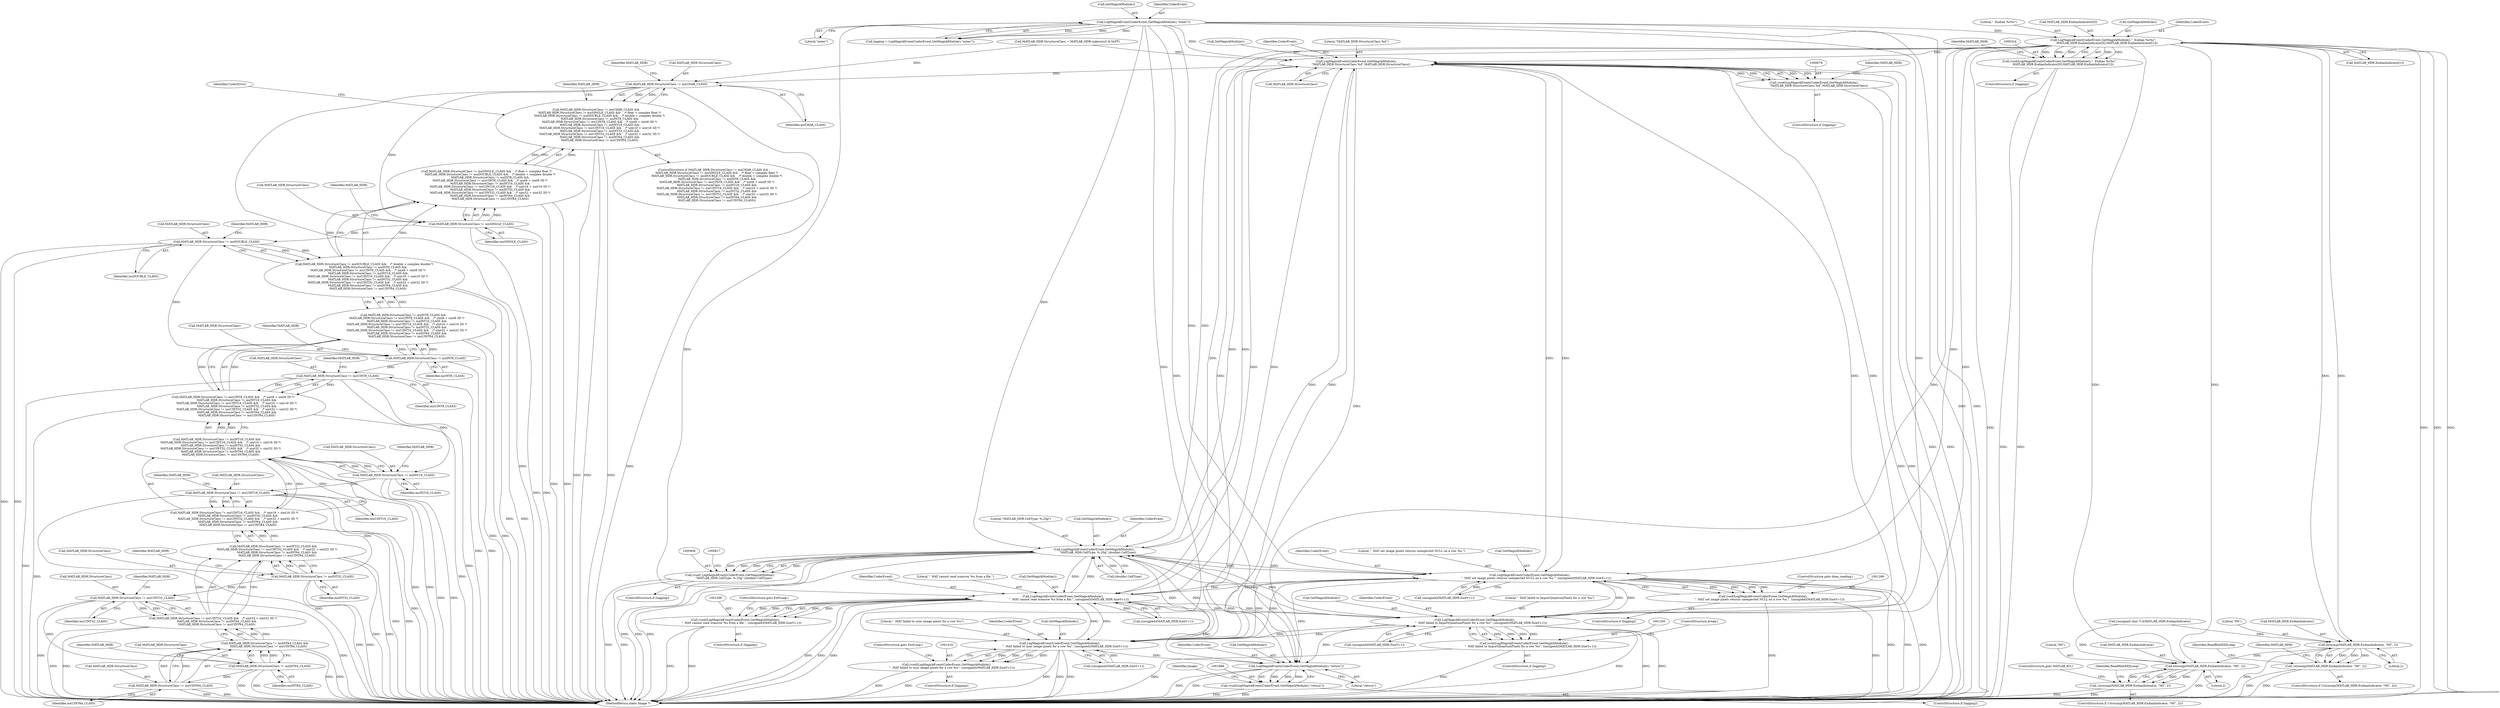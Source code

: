 digraph "0_ImageMagick_e5c063a1007506ba69e97a35effcdef944421c89@array" {
"1000325" [label="(Call,LogMagickEvent(CoderEvent,GetMagickModule(),\"  Endian %c%c\",\n        MATLAB_HDR.EndianIndicator[0],MATLAB_HDR.EndianIndicator[1]))"];
"1000222" [label="(Call,LogMagickEvent(CoderEvent,GetMagickModule(),\"enter\"))"];
"1000323" [label="(Call,(void)LogMagickEvent(CoderEvent,GetMagickModule(),\"  Endian %c%c\",\n        MATLAB_HDR.EndianIndicator[0],MATLAB_HDR.EndianIndicator[1]))"];
"1000341" [label="(Call,strncmp(MATLAB_HDR.EndianIndicator, \"IM\", 2))"];
"1000340" [label="(Call,!strncmp(MATLAB_HDR.EndianIndicator, \"IM\", 2))"];
"1000368" [label="(Call,strncmp(MATLAB_HDR.EndianIndicator, \"MI\", 2))"];
"1000367" [label="(Call,!strncmp(MATLAB_HDR.EndianIndicator, \"MI\", 2))"];
"1000679" [label="(Call,LogMagickEvent(CoderEvent,GetMagickModule(),\n          \"MATLAB_HDR.StructureClass %d\",MATLAB_HDR.StructureClass))"];
"1000677" [label="(Call,(void)LogMagickEvent(CoderEvent,GetMagickModule(),\n          \"MATLAB_HDR.StructureClass %d\",MATLAB_HDR.StructureClass))"];
"1000688" [label="(Call,MATLAB_HDR.StructureClass != mxCHAR_CLASS)"];
"1000687" [label="(Call,MATLAB_HDR.StructureClass != mxCHAR_CLASS &&\n        MATLAB_HDR.StructureClass != mxSINGLE_CLASS &&    /* float + complex float */\n        MATLAB_HDR.StructureClass != mxDOUBLE_CLASS &&    /* double + complex double */\n        MATLAB_HDR.StructureClass != mxINT8_CLASS &&\n        MATLAB_HDR.StructureClass != mxUINT8_CLASS &&    /* uint8 + uint8 3D */\n        MATLAB_HDR.StructureClass != mxINT16_CLASS &&\n        MATLAB_HDR.StructureClass != mxUINT16_CLASS &&    /* uint16 + uint16 3D */\n        MATLAB_HDR.StructureClass != mxINT32_CLASS &&\n        MATLAB_HDR.StructureClass != mxUINT32_CLASS &&    /* uint32 + uint32 3D */\n        MATLAB_HDR.StructureClass != mxINT64_CLASS &&\n        MATLAB_HDR.StructureClass != mxUINT64_CLASS)"];
"1000694" [label="(Call,MATLAB_HDR.StructureClass != mxSINGLE_CLASS)"];
"1000693" [label="(Call,MATLAB_HDR.StructureClass != mxSINGLE_CLASS &&    /* float + complex float */\n        MATLAB_HDR.StructureClass != mxDOUBLE_CLASS &&    /* double + complex double */\n        MATLAB_HDR.StructureClass != mxINT8_CLASS &&\n        MATLAB_HDR.StructureClass != mxUINT8_CLASS &&    /* uint8 + uint8 3D */\n        MATLAB_HDR.StructureClass != mxINT16_CLASS &&\n        MATLAB_HDR.StructureClass != mxUINT16_CLASS &&    /* uint16 + uint16 3D */\n        MATLAB_HDR.StructureClass != mxINT32_CLASS &&\n        MATLAB_HDR.StructureClass != mxUINT32_CLASS &&    /* uint32 + uint32 3D */\n        MATLAB_HDR.StructureClass != mxINT64_CLASS &&\n        MATLAB_HDR.StructureClass != mxUINT64_CLASS)"];
"1000700" [label="(Call,MATLAB_HDR.StructureClass != mxDOUBLE_CLASS)"];
"1000699" [label="(Call,MATLAB_HDR.StructureClass != mxDOUBLE_CLASS &&    /* double + complex double */\n        MATLAB_HDR.StructureClass != mxINT8_CLASS &&\n        MATLAB_HDR.StructureClass != mxUINT8_CLASS &&    /* uint8 + uint8 3D */\n        MATLAB_HDR.StructureClass != mxINT16_CLASS &&\n        MATLAB_HDR.StructureClass != mxUINT16_CLASS &&    /* uint16 + uint16 3D */\n        MATLAB_HDR.StructureClass != mxINT32_CLASS &&\n        MATLAB_HDR.StructureClass != mxUINT32_CLASS &&    /* uint32 + uint32 3D */\n        MATLAB_HDR.StructureClass != mxINT64_CLASS &&\n        MATLAB_HDR.StructureClass != mxUINT64_CLASS)"];
"1000706" [label="(Call,MATLAB_HDR.StructureClass != mxINT8_CLASS)"];
"1000705" [label="(Call,MATLAB_HDR.StructureClass != mxINT8_CLASS &&\n        MATLAB_HDR.StructureClass != mxUINT8_CLASS &&    /* uint8 + uint8 3D */\n        MATLAB_HDR.StructureClass != mxINT16_CLASS &&\n        MATLAB_HDR.StructureClass != mxUINT16_CLASS &&    /* uint16 + uint16 3D */\n        MATLAB_HDR.StructureClass != mxINT32_CLASS &&\n        MATLAB_HDR.StructureClass != mxUINT32_CLASS &&    /* uint32 + uint32 3D */\n        MATLAB_HDR.StructureClass != mxINT64_CLASS &&\n        MATLAB_HDR.StructureClass != mxUINT64_CLASS)"];
"1000712" [label="(Call,MATLAB_HDR.StructureClass != mxUINT8_CLASS)"];
"1000711" [label="(Call,MATLAB_HDR.StructureClass != mxUINT8_CLASS &&    /* uint8 + uint8 3D */\n        MATLAB_HDR.StructureClass != mxINT16_CLASS &&\n        MATLAB_HDR.StructureClass != mxUINT16_CLASS &&    /* uint16 + uint16 3D */\n        MATLAB_HDR.StructureClass != mxINT32_CLASS &&\n        MATLAB_HDR.StructureClass != mxUINT32_CLASS &&    /* uint32 + uint32 3D */\n        MATLAB_HDR.StructureClass != mxINT64_CLASS &&\n        MATLAB_HDR.StructureClass != mxUINT64_CLASS)"];
"1000718" [label="(Call,MATLAB_HDR.StructureClass != mxINT16_CLASS)"];
"1000717" [label="(Call,MATLAB_HDR.StructureClass != mxINT16_CLASS &&\n        MATLAB_HDR.StructureClass != mxUINT16_CLASS &&    /* uint16 + uint16 3D */\n        MATLAB_HDR.StructureClass != mxINT32_CLASS &&\n        MATLAB_HDR.StructureClass != mxUINT32_CLASS &&    /* uint32 + uint32 3D */\n        MATLAB_HDR.StructureClass != mxINT64_CLASS &&\n        MATLAB_HDR.StructureClass != mxUINT64_CLASS)"];
"1000724" [label="(Call,MATLAB_HDR.StructureClass != mxUINT16_CLASS)"];
"1000723" [label="(Call,MATLAB_HDR.StructureClass != mxUINT16_CLASS &&    /* uint16 + uint16 3D */\n        MATLAB_HDR.StructureClass != mxINT32_CLASS &&\n        MATLAB_HDR.StructureClass != mxUINT32_CLASS &&    /* uint32 + uint32 3D */\n        MATLAB_HDR.StructureClass != mxINT64_CLASS &&\n        MATLAB_HDR.StructureClass != mxUINT64_CLASS)"];
"1000730" [label="(Call,MATLAB_HDR.StructureClass != mxINT32_CLASS)"];
"1000729" [label="(Call,MATLAB_HDR.StructureClass != mxINT32_CLASS &&\n        MATLAB_HDR.StructureClass != mxUINT32_CLASS &&    /* uint32 + uint32 3D */\n        MATLAB_HDR.StructureClass != mxINT64_CLASS &&\n        MATLAB_HDR.StructureClass != mxUINT64_CLASS)"];
"1000736" [label="(Call,MATLAB_HDR.StructureClass != mxUINT32_CLASS)"];
"1000735" [label="(Call,MATLAB_HDR.StructureClass != mxUINT32_CLASS &&    /* uint32 + uint32 3D */\n        MATLAB_HDR.StructureClass != mxINT64_CLASS &&\n        MATLAB_HDR.StructureClass != mxUINT64_CLASS)"];
"1000742" [label="(Call,MATLAB_HDR.StructureClass != mxINT64_CLASS)"];
"1000741" [label="(Call,MATLAB_HDR.StructureClass != mxINT64_CLASS &&\n        MATLAB_HDR.StructureClass != mxUINT64_CLASS)"];
"1000747" [label="(Call,MATLAB_HDR.StructureClass != mxUINT64_CLASS)"];
"1000809" [label="(Call,LogMagickEvent(CoderEvent,GetMagickModule(),\n        \"MATLAB_HDR.CellType: %.20g\",(double) CellType))"];
"1000807" [label="(Call,(void) LogMagickEvent(CoderEvent,GetMagickModule(),\n        \"MATLAB_HDR.CellType: %.20g\",(double) CellType))"];
"1001267" [label="(Call,LogMagickEvent(CoderEvent,GetMagickModule(),\n              \"  MAT set image pixels returns unexpected NULL on a row %u.\", (unsigned)(MATLAB_HDR.SizeY-i-1)))"];
"1001265" [label="(Call,(void)LogMagickEvent(CoderEvent,GetMagickModule(),\n              \"  MAT set image pixels returns unexpected NULL on a row %u.\", (unsigned)(MATLAB_HDR.SizeY-i-1)))"];
"1001297" [label="(Call,LogMagickEvent(CoderEvent,GetMagickModule(),\n             \"  MAT cannot read scanrow %u from a file.\", (unsigned)(MATLAB_HDR.SizeY-i-1)))"];
"1001295" [label="(Call,(void)LogMagickEvent(CoderEvent,GetMagickModule(),\n             \"  MAT cannot read scanrow %u from a file.\", (unsigned)(MATLAB_HDR.SizeY-i-1)))"];
"1001351" [label="(Call,LogMagickEvent(CoderEvent,GetMagickModule(),\n              \"  MAT failed to ImportQuantumPixels for a row %u\", (unsigned)(MATLAB_HDR.SizeY-i-1)))"];
"1001349" [label="(Call,(void)LogMagickEvent(CoderEvent,GetMagickModule(),\n              \"  MAT failed to ImportQuantumPixels for a row %u\", (unsigned)(MATLAB_HDR.SizeY-i-1)))"];
"1001417" [label="(Call,LogMagickEvent(CoderEvent,GetMagickModule(),\n            \"  MAT failed to sync image pixels for a row %u\", (unsigned)(MATLAB_HDR.SizeY-i-1)))"];
"1001415" [label="(Call,(void)LogMagickEvent(CoderEvent,GetMagickModule(),\n            \"  MAT failed to sync image pixels for a row %u\", (unsigned)(MATLAB_HDR.SizeY-i-1)))"];
"1001889" [label="(Call,LogMagickEvent(CoderEvent,GetMagickModule(),\"return\"))"];
"1001887" [label="(Call,(void)LogMagickEvent(CoderEvent,GetMagickModule(),\"return\"))"];
"1000393" [label="(ControlStructure,goto MATLAB_KO;)"];
"1000696" [label="(Identifier,MATLAB_HDR)"];
"1000343" [label="(Identifier,MATLAB_HDR)"];
"1000683" [label="(Call,MATLAB_HDR.StructureClass)"];
"1000807" [label="(Call,(void) LogMagickEvent(CoderEvent,GetMagickModule(),\n        \"MATLAB_HDR.CellType: %.20g\",(double) CellType))"];
"1000323" [label="(Call,(void)LogMagickEvent(CoderEvent,GetMagickModule(),\"  Endian %c%c\",\n        MATLAB_HDR.EndianIndicator[0],MATLAB_HDR.EndianIndicator[1]))"];
"1001421" [label="(Call,(unsigned)(MATLAB_HDR.SizeY-i-1))"];
"1001353" [label="(Call,GetMagickModule())"];
"1000373" [label="(Literal,2)"];
"1001896" [label="(Identifier,image)"];
"1000811" [label="(Call,GetMagickModule())"];
"1000757" [label="(Identifier,MATLAB_HDR)"];
"1000340" [label="(Call,!strncmp(MATLAB_HDR.EndianIndicator, \"IM\", 2))"];
"1001415" [label="(Call,(void)LogMagickEvent(CoderEvent,GetMagickModule(),\n            \"  MAT failed to sync image pixels for a row %u\", (unsigned)(MATLAB_HDR.SizeY-i-1)))"];
"1000740" [label="(Identifier,mxUINT32_CLASS)"];
"1000726" [label="(Identifier,MATLAB_HDR)"];
"1000805" [label="(ControlStructure,if (logging))"];
"1000699" [label="(Call,MATLAB_HDR.StructureClass != mxDOUBLE_CLASS &&    /* double + complex double */\n        MATLAB_HDR.StructureClass != mxINT8_CLASS &&\n        MATLAB_HDR.StructureClass != mxUINT8_CLASS &&    /* uint8 + uint8 3D */\n        MATLAB_HDR.StructureClass != mxINT16_CLASS &&\n        MATLAB_HDR.StructureClass != mxUINT16_CLASS &&    /* uint16 + uint16 3D */\n        MATLAB_HDR.StructureClass != mxINT32_CLASS &&\n        MATLAB_HDR.StructureClass != mxUINT32_CLASS &&    /* uint32 + uint32 3D */\n        MATLAB_HDR.StructureClass != mxINT64_CLASS &&\n        MATLAB_HDR.StructureClass != mxUINT64_CLASS)"];
"1000369" [label="(Call,MATLAB_HDR.EndianIndicator)"];
"1000742" [label="(Call,MATLAB_HDR.StructureClass != mxINT64_CLASS)"];
"1000708" [label="(Identifier,MATLAB_HDR)"];
"1000311" [label="(Call,(unsigned char *) &MATLAB_HDR.EndianIndicator)"];
"1001301" [label="(Call,(unsigned)(MATLAB_HDR.SizeY-i-1))"];
"1000749" [label="(Identifier,MATLAB_HDR)"];
"1000686" [label="(ControlStructure,if (MATLAB_HDR.StructureClass != mxCHAR_CLASS &&\n        MATLAB_HDR.StructureClass != mxSINGLE_CLASS &&    /* float + complex float */\n        MATLAB_HDR.StructureClass != mxDOUBLE_CLASS &&    /* double + complex double */\n        MATLAB_HDR.StructureClass != mxINT8_CLASS &&\n        MATLAB_HDR.StructureClass != mxUINT8_CLASS &&    /* uint8 + uint8 3D */\n        MATLAB_HDR.StructureClass != mxINT16_CLASS &&\n        MATLAB_HDR.StructureClass != mxUINT16_CLASS &&    /* uint16 + uint16 3D */\n        MATLAB_HDR.StructureClass != mxINT32_CLASS &&\n        MATLAB_HDR.StructureClass != mxUINT32_CLASS &&    /* uint32 + uint32 3D */\n        MATLAB_HDR.StructureClass != mxINT64_CLASS &&\n        MATLAB_HDR.StructureClass != mxUINT64_CLASS))"];
"1001430" [label="(ControlStructure,goto ExitLoop;)"];
"1000328" [label="(Literal,\"  Endian %c%c\")"];
"1000367" [label="(Call,!strncmp(MATLAB_HDR.EndianIndicator, \"MI\", 2))"];
"1001271" [label="(Call,(unsigned)(MATLAB_HDR.SizeY-i-1))"];
"1000710" [label="(Identifier,mxINT8_CLASS)"];
"1000376" [label="(Identifier,ReadBlobXXXLong)"];
"1000723" [label="(Call,MATLAB_HDR.StructureClass != mxUINT16_CLASS &&    /* uint16 + uint16 3D */\n        MATLAB_HDR.StructureClass != mxINT32_CLASS &&\n        MATLAB_HDR.StructureClass != mxUINT32_CLASS &&    /* uint32 + uint32 3D */\n        MATLAB_HDR.StructureClass != mxINT64_CLASS &&\n        MATLAB_HDR.StructureClass != mxUINT64_CLASS)"];
"1001298" [label="(Identifier,CoderEvent)"];
"1000334" [label="(Call,MATLAB_HDR.EndianIndicator[1])"];
"1000224" [label="(Call,GetMagickModule())"];
"1001413" [label="(ControlStructure,if (logging))"];
"1000346" [label="(Literal,2)"];
"1000747" [label="(Call,MATLAB_HDR.StructureClass != mxUINT64_CLASS)"];
"1001352" [label="(Identifier,CoderEvent)"];
"1000688" [label="(Call,MATLAB_HDR.StructureClass != mxCHAR_CLASS)"];
"1001354" [label="(Literal,\"  MAT failed to ImportQuantumPixels for a row %u\")"];
"1000345" [label="(Literal,\"IM\")"];
"1001916" [label="(MethodReturn,static Image *)"];
"1001310" [label="(ControlStructure,goto ExitLoop;)"];
"1000690" [label="(Identifier,MATLAB_HDR)"];
"1000325" [label="(Call,LogMagickEvent(CoderEvent,GetMagickModule(),\"  Endian %c%c\",\n        MATLAB_HDR.EndianIndicator[0],MATLAB_HDR.EndianIndicator[1]))"];
"1000711" [label="(Call,MATLAB_HDR.StructureClass != mxUINT8_CLASS &&    /* uint8 + uint8 3D */\n        MATLAB_HDR.StructureClass != mxINT16_CLASS &&\n        MATLAB_HDR.StructureClass != mxUINT16_CLASS &&    /* uint16 + uint16 3D */\n        MATLAB_HDR.StructureClass != mxINT32_CLASS &&\n        MATLAB_HDR.StructureClass != mxUINT32_CLASS &&    /* uint32 + uint32 3D */\n        MATLAB_HDR.StructureClass != mxINT64_CLASS &&\n        MATLAB_HDR.StructureClass != mxUINT64_CLASS)"];
"1000700" [label="(Call,MATLAB_HDR.StructureClass != mxDOUBLE_CLASS)"];
"1001268" [label="(Identifier,CoderEvent)"];
"1000329" [label="(Call,MATLAB_HDR.EndianIndicator[0])"];
"1001892" [label="(Literal,\"return\")"];
"1000679" [label="(Call,LogMagickEvent(CoderEvent,GetMagickModule(),\n          \"MATLAB_HDR.StructureClass %d\",MATLAB_HDR.StructureClass))"];
"1000809" [label="(Call,LogMagickEvent(CoderEvent,GetMagickModule(),\n        \"MATLAB_HDR.CellType: %.20g\",(double) CellType))"];
"1000813" [label="(Call,(double) CellType)"];
"1001270" [label="(Literal,\"  MAT set image pixels returns unexpected NULL on a row %u.\")"];
"1000327" [label="(Call,GetMagickModule())"];
"1001885" [label="(ControlStructure,if (logging))"];
"1001297" [label="(Call,LogMagickEvent(CoderEvent,GetMagickModule(),\n             \"  MAT cannot read scanrow %u from a file.\", (unsigned)(MATLAB_HDR.SizeY-i-1)))"];
"1001300" [label="(Literal,\"  MAT cannot read scanrow %u from a file.\")"];
"1000718" [label="(Call,MATLAB_HDR.StructureClass != mxINT16_CLASS)"];
"1000689" [label="(Call,MATLAB_HDR.StructureClass)"];
"1001293" [label="(ControlStructure,if (logging))"];
"1000225" [label="(Literal,\"enter\")"];
"1000714" [label="(Identifier,MATLAB_HDR)"];
"1001890" [label="(Identifier,CoderEvent)"];
"1000707" [label="(Call,MATLAB_HDR.StructureClass)"];
"1000720" [label="(Identifier,MATLAB_HDR)"];
"1000741" [label="(Call,MATLAB_HDR.StructureClass != mxINT64_CLASS &&\n        MATLAB_HDR.StructureClass != mxUINT64_CLASS)"];
"1001347" [label="(ControlStructure,if (logging))"];
"1000342" [label="(Call,MATLAB_HDR.EndianIndicator)"];
"1000712" [label="(Call,MATLAB_HDR.StructureClass != mxUINT8_CLASS)"];
"1000753" [label="(Identifier,CoderError)"];
"1000735" [label="(Call,MATLAB_HDR.StructureClass != mxUINT32_CLASS &&    /* uint32 + uint32 3D */\n        MATLAB_HDR.StructureClass != mxINT64_CLASS &&\n        MATLAB_HDR.StructureClass != mxUINT64_CLASS)"];
"1000223" [label="(Identifier,CoderEvent)"];
"1001269" [label="(Call,GetMagickModule())"];
"1000339" [label="(ControlStructure,if (!strncmp(MATLAB_HDR.EndianIndicator, \"IM\", 2)))"];
"1000722" [label="(Identifier,mxINT16_CLASS)"];
"1001420" [label="(Literal,\"  MAT failed to sync image pixels for a row %u\")"];
"1000695" [label="(Call,MATLAB_HDR.StructureClass)"];
"1000675" [label="(ControlStructure,if (logging))"];
"1001418" [label="(Identifier,CoderEvent)"];
"1000738" [label="(Identifier,MATLAB_HDR)"];
"1001364" [label="(ControlStructure,break;)"];
"1001887" [label="(Call,(void)LogMagickEvent(CoderEvent,GetMagickModule(),\"return\"))"];
"1000694" [label="(Call,MATLAB_HDR.StructureClass != mxSINGLE_CLASS)"];
"1000698" [label="(Identifier,mxSINGLE_CLASS)"];
"1000368" [label="(Call,strncmp(MATLAB_HDR.EndianIndicator, \"MI\", 2))"];
"1000341" [label="(Call,strncmp(MATLAB_HDR.EndianIndicator, \"IM\", 2))"];
"1000810" [label="(Identifier,CoderEvent)"];
"1001419" [label="(Call,GetMagickModule())"];
"1000682" [label="(Literal,\"MATLAB_HDR.StructureClass %d\")"];
"1000321" [label="(ControlStructure,if (logging))"];
"1000725" [label="(Call,MATLAB_HDR.StructureClass)"];
"1000349" [label="(Identifier,ReadBlobXXXLong)"];
"1000748" [label="(Call,MATLAB_HDR.StructureClass)"];
"1000713" [label="(Call,MATLAB_HDR.StructureClass)"];
"1000692" [label="(Identifier,mxCHAR_CLASS)"];
"1000677" [label="(Call,(void)LogMagickEvent(CoderEvent,GetMagickModule(),\n          \"MATLAB_HDR.StructureClass %d\",MATLAB_HDR.StructureClass))"];
"1000729" [label="(Call,MATLAB_HDR.StructureClass != mxINT32_CLASS &&\n        MATLAB_HDR.StructureClass != mxUINT32_CLASS &&    /* uint32 + uint32 3D */\n        MATLAB_HDR.StructureClass != mxINT64_CLASS &&\n        MATLAB_HDR.StructureClass != mxUINT64_CLASS)"];
"1001351" [label="(Call,LogMagickEvent(CoderEvent,GetMagickModule(),\n              \"  MAT failed to ImportQuantumPixels for a row %u\", (unsigned)(MATLAB_HDR.SizeY-i-1)))"];
"1000730" [label="(Call,MATLAB_HDR.StructureClass != mxINT32_CLASS)"];
"1000812" [label="(Literal,\"MATLAB_HDR.CellType: %.20g\")"];
"1000743" [label="(Call,MATLAB_HDR.StructureClass)"];
"1000535" [label="(Call,MATLAB_HDR.StructureClass = MATLAB_HDR.unknown5 & 0xFF)"];
"1000701" [label="(Call,MATLAB_HDR.StructureClass)"];
"1000693" [label="(Call,MATLAB_HDR.StructureClass != mxSINGLE_CLASS &&    /* float + complex float */\n        MATLAB_HDR.StructureClass != mxDOUBLE_CLASS &&    /* double + complex double */\n        MATLAB_HDR.StructureClass != mxINT8_CLASS &&\n        MATLAB_HDR.StructureClass != mxUINT8_CLASS &&    /* uint8 + uint8 3D */\n        MATLAB_HDR.StructureClass != mxINT16_CLASS &&\n        MATLAB_HDR.StructureClass != mxUINT16_CLASS &&    /* uint16 + uint16 3D */\n        MATLAB_HDR.StructureClass != mxINT32_CLASS &&\n        MATLAB_HDR.StructureClass != mxUINT32_CLASS &&    /* uint32 + uint32 3D */\n        MATLAB_HDR.StructureClass != mxINT64_CLASS &&\n        MATLAB_HDR.StructureClass != mxUINT64_CLASS)"];
"1000717" [label="(Call,MATLAB_HDR.StructureClass != mxINT16_CLASS &&\n        MATLAB_HDR.StructureClass != mxUINT16_CLASS &&    /* uint16 + uint16 3D */\n        MATLAB_HDR.StructureClass != mxINT32_CLASS &&\n        MATLAB_HDR.StructureClass != mxUINT32_CLASS &&    /* uint32 + uint32 3D */\n        MATLAB_HDR.StructureClass != mxINT64_CLASS &&\n        MATLAB_HDR.StructureClass != mxUINT64_CLASS)"];
"1000681" [label="(Call,GetMagickModule())"];
"1001263" [label="(ControlStructure,if (logging))"];
"1000366" [label="(ControlStructure,if (!strncmp(MATLAB_HDR.EndianIndicator, \"MI\", 2)))"];
"1000716" [label="(Identifier,mxUINT8_CLASS)"];
"1000372" [label="(Literal,\"MI\")"];
"1000734" [label="(Identifier,mxINT32_CLASS)"];
"1000220" [label="(Call,logging = LogMagickEvent(CoderEvent,GetMagickModule(),\"enter\"))"];
"1000702" [label="(Identifier,MATLAB_HDR)"];
"1001889" [label="(Call,LogMagickEvent(CoderEvent,GetMagickModule(),\"return\"))"];
"1000719" [label="(Call,MATLAB_HDR.StructureClass)"];
"1001349" [label="(Call,(void)LogMagickEvent(CoderEvent,GetMagickModule(),\n              \"  MAT failed to ImportQuantumPixels for a row %u\", (unsigned)(MATLAB_HDR.SizeY-i-1)))"];
"1001355" [label="(Call,(unsigned)(MATLAB_HDR.SizeY-i-1))"];
"1000737" [label="(Call,MATLAB_HDR.StructureClass)"];
"1000731" [label="(Call,MATLAB_HDR.StructureClass)"];
"1001299" [label="(Call,GetMagickModule())"];
"1000736" [label="(Call,MATLAB_HDR.StructureClass != mxUINT32_CLASS)"];
"1000680" [label="(Identifier,CoderEvent)"];
"1000744" [label="(Identifier,MATLAB_HDR)"];
"1001265" [label="(Call,(void)LogMagickEvent(CoderEvent,GetMagickModule(),\n              \"  MAT set image pixels returns unexpected NULL on a row %u.\", (unsigned)(MATLAB_HDR.SizeY-i-1)))"];
"1000370" [label="(Identifier,MATLAB_HDR)"];
"1001280" [label="(ControlStructure,goto done_reading;)"];
"1001267" [label="(Call,LogMagickEvent(CoderEvent,GetMagickModule(),\n              \"  MAT set image pixels returns unexpected NULL on a row %u.\", (unsigned)(MATLAB_HDR.SizeY-i-1)))"];
"1000706" [label="(Call,MATLAB_HDR.StructureClass != mxINT8_CLASS)"];
"1000724" [label="(Call,MATLAB_HDR.StructureClass != mxUINT16_CLASS)"];
"1000751" [label="(Identifier,mxUINT64_CLASS)"];
"1001417" [label="(Call,LogMagickEvent(CoderEvent,GetMagickModule(),\n            \"  MAT failed to sync image pixels for a row %u\", (unsigned)(MATLAB_HDR.SizeY-i-1)))"];
"1000746" [label="(Identifier,mxINT64_CLASS)"];
"1000704" [label="(Identifier,mxDOUBLE_CLASS)"];
"1000705" [label="(Call,MATLAB_HDR.StructureClass != mxINT8_CLASS &&\n        MATLAB_HDR.StructureClass != mxUINT8_CLASS &&    /* uint8 + uint8 3D */\n        MATLAB_HDR.StructureClass != mxINT16_CLASS &&\n        MATLAB_HDR.StructureClass != mxUINT16_CLASS &&    /* uint16 + uint16 3D */\n        MATLAB_HDR.StructureClass != mxINT32_CLASS &&\n        MATLAB_HDR.StructureClass != mxUINT32_CLASS &&    /* uint32 + uint32 3D */\n        MATLAB_HDR.StructureClass != mxINT64_CLASS &&\n        MATLAB_HDR.StructureClass != mxUINT64_CLASS)"];
"1001891" [label="(Call,GetMagickModule())"];
"1000728" [label="(Identifier,mxUINT16_CLASS)"];
"1000732" [label="(Identifier,MATLAB_HDR)"];
"1001295" [label="(Call,(void)LogMagickEvent(CoderEvent,GetMagickModule(),\n             \"  MAT cannot read scanrow %u from a file.\", (unsigned)(MATLAB_HDR.SizeY-i-1)))"];
"1000687" [label="(Call,MATLAB_HDR.StructureClass != mxCHAR_CLASS &&\n        MATLAB_HDR.StructureClass != mxSINGLE_CLASS &&    /* float + complex float */\n        MATLAB_HDR.StructureClass != mxDOUBLE_CLASS &&    /* double + complex double */\n        MATLAB_HDR.StructureClass != mxINT8_CLASS &&\n        MATLAB_HDR.StructureClass != mxUINT8_CLASS &&    /* uint8 + uint8 3D */\n        MATLAB_HDR.StructureClass != mxINT16_CLASS &&\n        MATLAB_HDR.StructureClass != mxUINT16_CLASS &&    /* uint16 + uint16 3D */\n        MATLAB_HDR.StructureClass != mxINT32_CLASS &&\n        MATLAB_HDR.StructureClass != mxUINT32_CLASS &&    /* uint32 + uint32 3D */\n        MATLAB_HDR.StructureClass != mxINT64_CLASS &&\n        MATLAB_HDR.StructureClass != mxUINT64_CLASS)"];
"1000222" [label="(Call,LogMagickEvent(CoderEvent,GetMagickModule(),\"enter\"))"];
"1000326" [label="(Identifier,CoderEvent)"];
"1000325" -> "1000323"  [label="AST: "];
"1000325" -> "1000334"  [label="CFG: "];
"1000326" -> "1000325"  [label="AST: "];
"1000327" -> "1000325"  [label="AST: "];
"1000328" -> "1000325"  [label="AST: "];
"1000329" -> "1000325"  [label="AST: "];
"1000334" -> "1000325"  [label="AST: "];
"1000323" -> "1000325"  [label="CFG: "];
"1000325" -> "1001916"  [label="DDG: "];
"1000325" -> "1001916"  [label="DDG: "];
"1000325" -> "1001916"  [label="DDG: "];
"1000325" -> "1001916"  [label="DDG: "];
"1000325" -> "1000323"  [label="DDG: "];
"1000325" -> "1000323"  [label="DDG: "];
"1000325" -> "1000323"  [label="DDG: "];
"1000325" -> "1000323"  [label="DDG: "];
"1000325" -> "1000323"  [label="DDG: "];
"1000222" -> "1000325"  [label="DDG: "];
"1000325" -> "1000341"  [label="DDG: "];
"1000325" -> "1000341"  [label="DDG: "];
"1000325" -> "1000368"  [label="DDG: "];
"1000325" -> "1000368"  [label="DDG: "];
"1000325" -> "1000679"  [label="DDG: "];
"1000325" -> "1000809"  [label="DDG: "];
"1000325" -> "1001267"  [label="DDG: "];
"1000325" -> "1001297"  [label="DDG: "];
"1000325" -> "1001351"  [label="DDG: "];
"1000325" -> "1001417"  [label="DDG: "];
"1000325" -> "1001889"  [label="DDG: "];
"1000222" -> "1000220"  [label="AST: "];
"1000222" -> "1000225"  [label="CFG: "];
"1000223" -> "1000222"  [label="AST: "];
"1000224" -> "1000222"  [label="AST: "];
"1000225" -> "1000222"  [label="AST: "];
"1000220" -> "1000222"  [label="CFG: "];
"1000222" -> "1001916"  [label="DDG: "];
"1000222" -> "1001916"  [label="DDG: "];
"1000222" -> "1000220"  [label="DDG: "];
"1000222" -> "1000220"  [label="DDG: "];
"1000222" -> "1000220"  [label="DDG: "];
"1000222" -> "1000679"  [label="DDG: "];
"1000222" -> "1000809"  [label="DDG: "];
"1000222" -> "1001267"  [label="DDG: "];
"1000222" -> "1001297"  [label="DDG: "];
"1000222" -> "1001351"  [label="DDG: "];
"1000222" -> "1001417"  [label="DDG: "];
"1000222" -> "1001889"  [label="DDG: "];
"1000323" -> "1000321"  [label="AST: "];
"1000324" -> "1000323"  [label="AST: "];
"1000343" -> "1000323"  [label="CFG: "];
"1000323" -> "1001916"  [label="DDG: "];
"1000323" -> "1001916"  [label="DDG: "];
"1000341" -> "1000340"  [label="AST: "];
"1000341" -> "1000346"  [label="CFG: "];
"1000342" -> "1000341"  [label="AST: "];
"1000345" -> "1000341"  [label="AST: "];
"1000346" -> "1000341"  [label="AST: "];
"1000340" -> "1000341"  [label="CFG: "];
"1000341" -> "1001916"  [label="DDG: "];
"1000341" -> "1000340"  [label="DDG: "];
"1000341" -> "1000340"  [label="DDG: "];
"1000341" -> "1000340"  [label="DDG: "];
"1000311" -> "1000341"  [label="DDG: "];
"1000341" -> "1000368"  [label="DDG: "];
"1000340" -> "1000339"  [label="AST: "];
"1000349" -> "1000340"  [label="CFG: "];
"1000370" -> "1000340"  [label="CFG: "];
"1000340" -> "1001916"  [label="DDG: "];
"1000340" -> "1001916"  [label="DDG: "];
"1000368" -> "1000367"  [label="AST: "];
"1000368" -> "1000373"  [label="CFG: "];
"1000369" -> "1000368"  [label="AST: "];
"1000372" -> "1000368"  [label="AST: "];
"1000373" -> "1000368"  [label="AST: "];
"1000367" -> "1000368"  [label="CFG: "];
"1000368" -> "1001916"  [label="DDG: "];
"1000368" -> "1000367"  [label="DDG: "];
"1000368" -> "1000367"  [label="DDG: "];
"1000368" -> "1000367"  [label="DDG: "];
"1000311" -> "1000368"  [label="DDG: "];
"1000367" -> "1000366"  [label="AST: "];
"1000376" -> "1000367"  [label="CFG: "];
"1000393" -> "1000367"  [label="CFG: "];
"1000367" -> "1001916"  [label="DDG: "];
"1000367" -> "1001916"  [label="DDG: "];
"1000679" -> "1000677"  [label="AST: "];
"1000679" -> "1000683"  [label="CFG: "];
"1000680" -> "1000679"  [label="AST: "];
"1000681" -> "1000679"  [label="AST: "];
"1000682" -> "1000679"  [label="AST: "];
"1000683" -> "1000679"  [label="AST: "];
"1000677" -> "1000679"  [label="CFG: "];
"1000679" -> "1001916"  [label="DDG: "];
"1000679" -> "1001916"  [label="DDG: "];
"1000679" -> "1000677"  [label="DDG: "];
"1000679" -> "1000677"  [label="DDG: "];
"1000679" -> "1000677"  [label="DDG: "];
"1000679" -> "1000677"  [label="DDG: "];
"1001267" -> "1000679"  [label="DDG: "];
"1001417" -> "1000679"  [label="DDG: "];
"1001351" -> "1000679"  [label="DDG: "];
"1001297" -> "1000679"  [label="DDG: "];
"1000809" -> "1000679"  [label="DDG: "];
"1000535" -> "1000679"  [label="DDG: "];
"1000679" -> "1000688"  [label="DDG: "];
"1000679" -> "1000809"  [label="DDG: "];
"1000679" -> "1001267"  [label="DDG: "];
"1000679" -> "1001297"  [label="DDG: "];
"1000679" -> "1001351"  [label="DDG: "];
"1000679" -> "1001417"  [label="DDG: "];
"1000679" -> "1001889"  [label="DDG: "];
"1000677" -> "1000675"  [label="AST: "];
"1000678" -> "1000677"  [label="AST: "];
"1000690" -> "1000677"  [label="CFG: "];
"1000677" -> "1001916"  [label="DDG: "];
"1000677" -> "1001916"  [label="DDG: "];
"1000688" -> "1000687"  [label="AST: "];
"1000688" -> "1000692"  [label="CFG: "];
"1000689" -> "1000688"  [label="AST: "];
"1000692" -> "1000688"  [label="AST: "];
"1000696" -> "1000688"  [label="CFG: "];
"1000687" -> "1000688"  [label="CFG: "];
"1000688" -> "1001916"  [label="DDG: "];
"1000688" -> "1001916"  [label="DDG: "];
"1000688" -> "1000687"  [label="DDG: "];
"1000688" -> "1000687"  [label="DDG: "];
"1000535" -> "1000688"  [label="DDG: "];
"1000688" -> "1000694"  [label="DDG: "];
"1000687" -> "1000686"  [label="AST: "];
"1000687" -> "1000693"  [label="CFG: "];
"1000693" -> "1000687"  [label="AST: "];
"1000753" -> "1000687"  [label="CFG: "];
"1000757" -> "1000687"  [label="CFG: "];
"1000687" -> "1001916"  [label="DDG: "];
"1000687" -> "1001916"  [label="DDG: "];
"1000687" -> "1001916"  [label="DDG: "];
"1000693" -> "1000687"  [label="DDG: "];
"1000693" -> "1000687"  [label="DDG: "];
"1000694" -> "1000693"  [label="AST: "];
"1000694" -> "1000698"  [label="CFG: "];
"1000695" -> "1000694"  [label="AST: "];
"1000698" -> "1000694"  [label="AST: "];
"1000702" -> "1000694"  [label="CFG: "];
"1000693" -> "1000694"  [label="CFG: "];
"1000694" -> "1001916"  [label="DDG: "];
"1000694" -> "1001916"  [label="DDG: "];
"1000694" -> "1000693"  [label="DDG: "];
"1000694" -> "1000693"  [label="DDG: "];
"1000694" -> "1000700"  [label="DDG: "];
"1000693" -> "1000699"  [label="CFG: "];
"1000699" -> "1000693"  [label="AST: "];
"1000693" -> "1001916"  [label="DDG: "];
"1000693" -> "1001916"  [label="DDG: "];
"1000699" -> "1000693"  [label="DDG: "];
"1000699" -> "1000693"  [label="DDG: "];
"1000700" -> "1000699"  [label="AST: "];
"1000700" -> "1000704"  [label="CFG: "];
"1000701" -> "1000700"  [label="AST: "];
"1000704" -> "1000700"  [label="AST: "];
"1000708" -> "1000700"  [label="CFG: "];
"1000699" -> "1000700"  [label="CFG: "];
"1000700" -> "1001916"  [label="DDG: "];
"1000700" -> "1001916"  [label="DDG: "];
"1000700" -> "1000699"  [label="DDG: "];
"1000700" -> "1000699"  [label="DDG: "];
"1000700" -> "1000706"  [label="DDG: "];
"1000699" -> "1000705"  [label="CFG: "];
"1000705" -> "1000699"  [label="AST: "];
"1000699" -> "1001916"  [label="DDG: "];
"1000699" -> "1001916"  [label="DDG: "];
"1000705" -> "1000699"  [label="DDG: "];
"1000705" -> "1000699"  [label="DDG: "];
"1000706" -> "1000705"  [label="AST: "];
"1000706" -> "1000710"  [label="CFG: "];
"1000707" -> "1000706"  [label="AST: "];
"1000710" -> "1000706"  [label="AST: "];
"1000714" -> "1000706"  [label="CFG: "];
"1000705" -> "1000706"  [label="CFG: "];
"1000706" -> "1001916"  [label="DDG: "];
"1000706" -> "1001916"  [label="DDG: "];
"1000706" -> "1000705"  [label="DDG: "];
"1000706" -> "1000705"  [label="DDG: "];
"1000706" -> "1000712"  [label="DDG: "];
"1000705" -> "1000711"  [label="CFG: "];
"1000711" -> "1000705"  [label="AST: "];
"1000705" -> "1001916"  [label="DDG: "];
"1000705" -> "1001916"  [label="DDG: "];
"1000711" -> "1000705"  [label="DDG: "];
"1000711" -> "1000705"  [label="DDG: "];
"1000712" -> "1000711"  [label="AST: "];
"1000712" -> "1000716"  [label="CFG: "];
"1000713" -> "1000712"  [label="AST: "];
"1000716" -> "1000712"  [label="AST: "];
"1000720" -> "1000712"  [label="CFG: "];
"1000711" -> "1000712"  [label="CFG: "];
"1000712" -> "1001916"  [label="DDG: "];
"1000712" -> "1001916"  [label="DDG: "];
"1000712" -> "1000711"  [label="DDG: "];
"1000712" -> "1000711"  [label="DDG: "];
"1000712" -> "1000718"  [label="DDG: "];
"1000711" -> "1000717"  [label="CFG: "];
"1000717" -> "1000711"  [label="AST: "];
"1000711" -> "1001916"  [label="DDG: "];
"1000711" -> "1001916"  [label="DDG: "];
"1000717" -> "1000711"  [label="DDG: "];
"1000717" -> "1000711"  [label="DDG: "];
"1000718" -> "1000717"  [label="AST: "];
"1000718" -> "1000722"  [label="CFG: "];
"1000719" -> "1000718"  [label="AST: "];
"1000722" -> "1000718"  [label="AST: "];
"1000726" -> "1000718"  [label="CFG: "];
"1000717" -> "1000718"  [label="CFG: "];
"1000718" -> "1001916"  [label="DDG: "];
"1000718" -> "1001916"  [label="DDG: "];
"1000718" -> "1000717"  [label="DDG: "];
"1000718" -> "1000717"  [label="DDG: "];
"1000718" -> "1000724"  [label="DDG: "];
"1000717" -> "1000723"  [label="CFG: "];
"1000723" -> "1000717"  [label="AST: "];
"1000717" -> "1001916"  [label="DDG: "];
"1000717" -> "1001916"  [label="DDG: "];
"1000723" -> "1000717"  [label="DDG: "];
"1000723" -> "1000717"  [label="DDG: "];
"1000724" -> "1000723"  [label="AST: "];
"1000724" -> "1000728"  [label="CFG: "];
"1000725" -> "1000724"  [label="AST: "];
"1000728" -> "1000724"  [label="AST: "];
"1000732" -> "1000724"  [label="CFG: "];
"1000723" -> "1000724"  [label="CFG: "];
"1000724" -> "1001916"  [label="DDG: "];
"1000724" -> "1001916"  [label="DDG: "];
"1000724" -> "1000723"  [label="DDG: "];
"1000724" -> "1000723"  [label="DDG: "];
"1000724" -> "1000730"  [label="DDG: "];
"1000723" -> "1000729"  [label="CFG: "];
"1000729" -> "1000723"  [label="AST: "];
"1000723" -> "1001916"  [label="DDG: "];
"1000723" -> "1001916"  [label="DDG: "];
"1000729" -> "1000723"  [label="DDG: "];
"1000729" -> "1000723"  [label="DDG: "];
"1000730" -> "1000729"  [label="AST: "];
"1000730" -> "1000734"  [label="CFG: "];
"1000731" -> "1000730"  [label="AST: "];
"1000734" -> "1000730"  [label="AST: "];
"1000738" -> "1000730"  [label="CFG: "];
"1000729" -> "1000730"  [label="CFG: "];
"1000730" -> "1001916"  [label="DDG: "];
"1000730" -> "1001916"  [label="DDG: "];
"1000730" -> "1000729"  [label="DDG: "];
"1000730" -> "1000729"  [label="DDG: "];
"1000730" -> "1000736"  [label="DDG: "];
"1000729" -> "1000735"  [label="CFG: "];
"1000735" -> "1000729"  [label="AST: "];
"1000729" -> "1001916"  [label="DDG: "];
"1000729" -> "1001916"  [label="DDG: "];
"1000735" -> "1000729"  [label="DDG: "];
"1000735" -> "1000729"  [label="DDG: "];
"1000736" -> "1000735"  [label="AST: "];
"1000736" -> "1000740"  [label="CFG: "];
"1000737" -> "1000736"  [label="AST: "];
"1000740" -> "1000736"  [label="AST: "];
"1000744" -> "1000736"  [label="CFG: "];
"1000735" -> "1000736"  [label="CFG: "];
"1000736" -> "1001916"  [label="DDG: "];
"1000736" -> "1001916"  [label="DDG: "];
"1000736" -> "1000735"  [label="DDG: "];
"1000736" -> "1000735"  [label="DDG: "];
"1000736" -> "1000742"  [label="DDG: "];
"1000735" -> "1000741"  [label="CFG: "];
"1000741" -> "1000735"  [label="AST: "];
"1000735" -> "1001916"  [label="DDG: "];
"1000735" -> "1001916"  [label="DDG: "];
"1000741" -> "1000735"  [label="DDG: "];
"1000741" -> "1000735"  [label="DDG: "];
"1000742" -> "1000741"  [label="AST: "];
"1000742" -> "1000746"  [label="CFG: "];
"1000743" -> "1000742"  [label="AST: "];
"1000746" -> "1000742"  [label="AST: "];
"1000749" -> "1000742"  [label="CFG: "];
"1000741" -> "1000742"  [label="CFG: "];
"1000742" -> "1001916"  [label="DDG: "];
"1000742" -> "1001916"  [label="DDG: "];
"1000742" -> "1000741"  [label="DDG: "];
"1000742" -> "1000741"  [label="DDG: "];
"1000742" -> "1000747"  [label="DDG: "];
"1000741" -> "1000747"  [label="CFG: "];
"1000747" -> "1000741"  [label="AST: "];
"1000741" -> "1001916"  [label="DDG: "];
"1000741" -> "1001916"  [label="DDG: "];
"1000747" -> "1000741"  [label="DDG: "];
"1000747" -> "1000741"  [label="DDG: "];
"1000747" -> "1000751"  [label="CFG: "];
"1000748" -> "1000747"  [label="AST: "];
"1000751" -> "1000747"  [label="AST: "];
"1000747" -> "1001916"  [label="DDG: "];
"1000747" -> "1001916"  [label="DDG: "];
"1000809" -> "1000807"  [label="AST: "];
"1000809" -> "1000813"  [label="CFG: "];
"1000810" -> "1000809"  [label="AST: "];
"1000811" -> "1000809"  [label="AST: "];
"1000812" -> "1000809"  [label="AST: "];
"1000813" -> "1000809"  [label="AST: "];
"1000807" -> "1000809"  [label="CFG: "];
"1000809" -> "1001916"  [label="DDG: "];
"1000809" -> "1001916"  [label="DDG: "];
"1000809" -> "1001916"  [label="DDG: "];
"1000809" -> "1000807"  [label="DDG: "];
"1000809" -> "1000807"  [label="DDG: "];
"1000809" -> "1000807"  [label="DDG: "];
"1000809" -> "1000807"  [label="DDG: "];
"1001267" -> "1000809"  [label="DDG: "];
"1001417" -> "1000809"  [label="DDG: "];
"1001351" -> "1000809"  [label="DDG: "];
"1001297" -> "1000809"  [label="DDG: "];
"1000813" -> "1000809"  [label="DDG: "];
"1000809" -> "1001267"  [label="DDG: "];
"1000809" -> "1001297"  [label="DDG: "];
"1000809" -> "1001351"  [label="DDG: "];
"1000809" -> "1001417"  [label="DDG: "];
"1000809" -> "1001889"  [label="DDG: "];
"1000807" -> "1000805"  [label="AST: "];
"1000808" -> "1000807"  [label="AST: "];
"1000817" -> "1000807"  [label="CFG: "];
"1000807" -> "1001916"  [label="DDG: "];
"1000807" -> "1001916"  [label="DDG: "];
"1001267" -> "1001265"  [label="AST: "];
"1001267" -> "1001271"  [label="CFG: "];
"1001268" -> "1001267"  [label="AST: "];
"1001269" -> "1001267"  [label="AST: "];
"1001270" -> "1001267"  [label="AST: "];
"1001271" -> "1001267"  [label="AST: "];
"1001265" -> "1001267"  [label="CFG: "];
"1001267" -> "1001916"  [label="DDG: "];
"1001267" -> "1001916"  [label="DDG: "];
"1001267" -> "1001916"  [label="DDG: "];
"1001267" -> "1001265"  [label="DDG: "];
"1001267" -> "1001265"  [label="DDG: "];
"1001267" -> "1001265"  [label="DDG: "];
"1001267" -> "1001265"  [label="DDG: "];
"1001417" -> "1001267"  [label="DDG: "];
"1001351" -> "1001267"  [label="DDG: "];
"1001297" -> "1001267"  [label="DDG: "];
"1001271" -> "1001267"  [label="DDG: "];
"1001267" -> "1001297"  [label="DDG: "];
"1001267" -> "1001351"  [label="DDG: "];
"1001267" -> "1001417"  [label="DDG: "];
"1001267" -> "1001889"  [label="DDG: "];
"1001265" -> "1001263"  [label="AST: "];
"1001266" -> "1001265"  [label="AST: "];
"1001280" -> "1001265"  [label="CFG: "];
"1001265" -> "1001916"  [label="DDG: "];
"1001265" -> "1001916"  [label="DDG: "];
"1001297" -> "1001295"  [label="AST: "];
"1001297" -> "1001301"  [label="CFG: "];
"1001298" -> "1001297"  [label="AST: "];
"1001299" -> "1001297"  [label="AST: "];
"1001300" -> "1001297"  [label="AST: "];
"1001301" -> "1001297"  [label="AST: "];
"1001295" -> "1001297"  [label="CFG: "];
"1001297" -> "1001916"  [label="DDG: "];
"1001297" -> "1001916"  [label="DDG: "];
"1001297" -> "1001916"  [label="DDG: "];
"1001297" -> "1001295"  [label="DDG: "];
"1001297" -> "1001295"  [label="DDG: "];
"1001297" -> "1001295"  [label="DDG: "];
"1001297" -> "1001295"  [label="DDG: "];
"1001417" -> "1001297"  [label="DDG: "];
"1001351" -> "1001297"  [label="DDG: "];
"1001301" -> "1001297"  [label="DDG: "];
"1001297" -> "1001351"  [label="DDG: "];
"1001297" -> "1001417"  [label="DDG: "];
"1001297" -> "1001889"  [label="DDG: "];
"1001295" -> "1001293"  [label="AST: "];
"1001296" -> "1001295"  [label="AST: "];
"1001310" -> "1001295"  [label="CFG: "];
"1001295" -> "1001916"  [label="DDG: "];
"1001295" -> "1001916"  [label="DDG: "];
"1001351" -> "1001349"  [label="AST: "];
"1001351" -> "1001355"  [label="CFG: "];
"1001352" -> "1001351"  [label="AST: "];
"1001353" -> "1001351"  [label="AST: "];
"1001354" -> "1001351"  [label="AST: "];
"1001355" -> "1001351"  [label="AST: "];
"1001349" -> "1001351"  [label="CFG: "];
"1001351" -> "1001916"  [label="DDG: "];
"1001351" -> "1001916"  [label="DDG: "];
"1001351" -> "1001916"  [label="DDG: "];
"1001351" -> "1001349"  [label="DDG: "];
"1001351" -> "1001349"  [label="DDG: "];
"1001351" -> "1001349"  [label="DDG: "];
"1001351" -> "1001349"  [label="DDG: "];
"1001417" -> "1001351"  [label="DDG: "];
"1001355" -> "1001351"  [label="DDG: "];
"1001351" -> "1001417"  [label="DDG: "];
"1001351" -> "1001889"  [label="DDG: "];
"1001349" -> "1001347"  [label="AST: "];
"1001350" -> "1001349"  [label="AST: "];
"1001364" -> "1001349"  [label="CFG: "];
"1001349" -> "1001916"  [label="DDG: "];
"1001349" -> "1001916"  [label="DDG: "];
"1001417" -> "1001415"  [label="AST: "];
"1001417" -> "1001421"  [label="CFG: "];
"1001418" -> "1001417"  [label="AST: "];
"1001419" -> "1001417"  [label="AST: "];
"1001420" -> "1001417"  [label="AST: "];
"1001421" -> "1001417"  [label="AST: "];
"1001415" -> "1001417"  [label="CFG: "];
"1001417" -> "1001916"  [label="DDG: "];
"1001417" -> "1001916"  [label="DDG: "];
"1001417" -> "1001916"  [label="DDG: "];
"1001417" -> "1001415"  [label="DDG: "];
"1001417" -> "1001415"  [label="DDG: "];
"1001417" -> "1001415"  [label="DDG: "];
"1001417" -> "1001415"  [label="DDG: "];
"1001421" -> "1001417"  [label="DDG: "];
"1001417" -> "1001889"  [label="DDG: "];
"1001415" -> "1001413"  [label="AST: "];
"1001416" -> "1001415"  [label="AST: "];
"1001430" -> "1001415"  [label="CFG: "];
"1001415" -> "1001916"  [label="DDG: "];
"1001415" -> "1001916"  [label="DDG: "];
"1001889" -> "1001887"  [label="AST: "];
"1001889" -> "1001892"  [label="CFG: "];
"1001890" -> "1001889"  [label="AST: "];
"1001891" -> "1001889"  [label="AST: "];
"1001892" -> "1001889"  [label="AST: "];
"1001887" -> "1001889"  [label="CFG: "];
"1001889" -> "1001916"  [label="DDG: "];
"1001889" -> "1001916"  [label="DDG: "];
"1001889" -> "1001887"  [label="DDG: "];
"1001889" -> "1001887"  [label="DDG: "];
"1001889" -> "1001887"  [label="DDG: "];
"1001887" -> "1001885"  [label="AST: "];
"1001888" -> "1001887"  [label="AST: "];
"1001896" -> "1001887"  [label="CFG: "];
"1001887" -> "1001916"  [label="DDG: "];
"1001887" -> "1001916"  [label="DDG: "];
}
